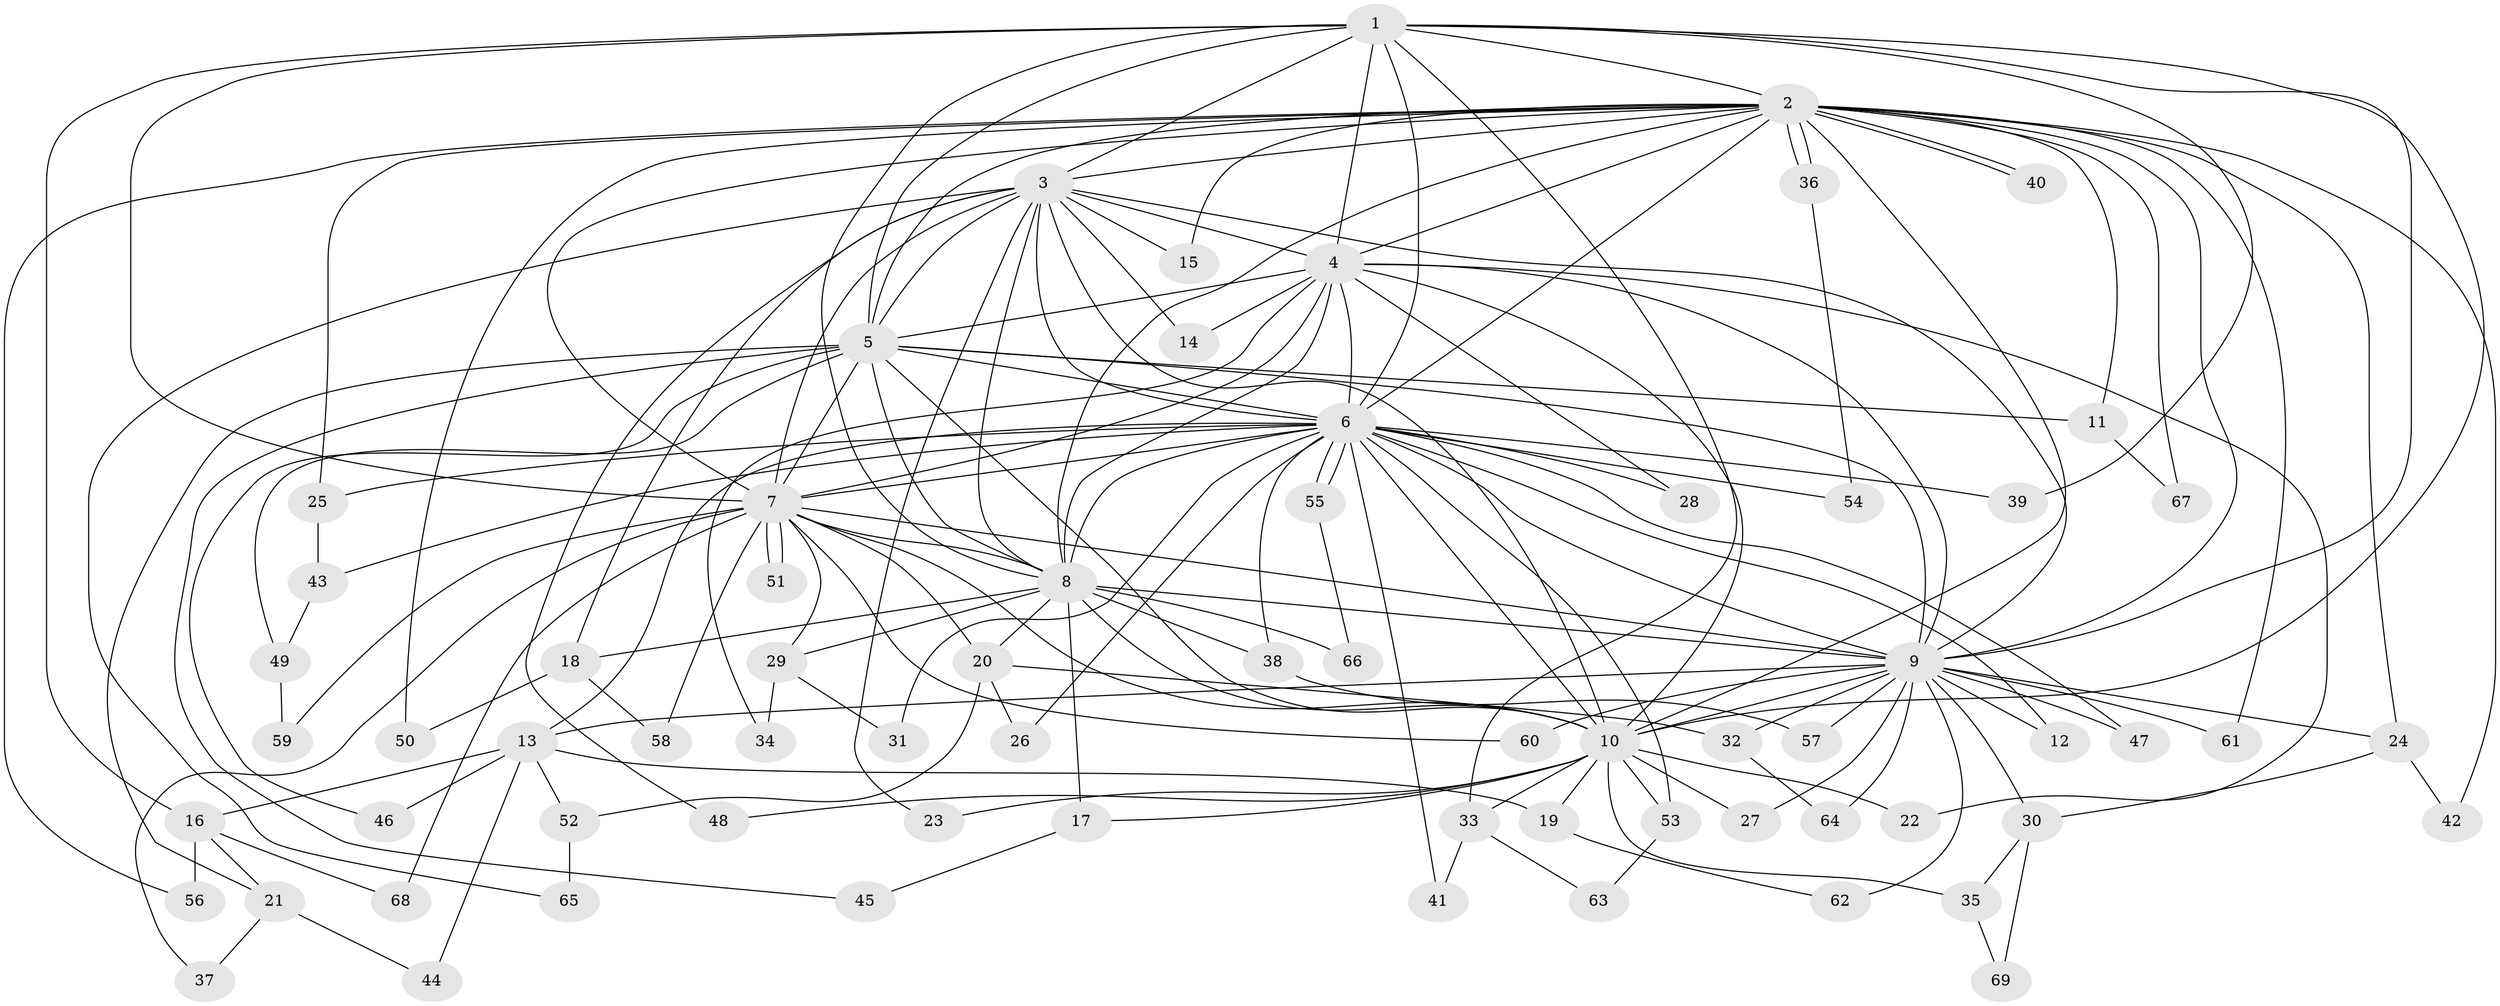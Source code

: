 // coarse degree distribution, {12: 0.08695652173913043, 13: 0.043478260869565216, 11: 0.17391304347826086, 10: 0.043478260869565216, 2: 0.08695652173913043, 7: 0.08695652173913043, 9: 0.08695652173913043, 4: 0.08695652173913043, 5: 0.043478260869565216, 3: 0.2608695652173913}
// Generated by graph-tools (version 1.1) at 2025/49/03/04/25 22:49:55]
// undirected, 69 vertices, 163 edges
graph export_dot {
  node [color=gray90,style=filled];
  1;
  2;
  3;
  4;
  5;
  6;
  7;
  8;
  9;
  10;
  11;
  12;
  13;
  14;
  15;
  16;
  17;
  18;
  19;
  20;
  21;
  22;
  23;
  24;
  25;
  26;
  27;
  28;
  29;
  30;
  31;
  32;
  33;
  34;
  35;
  36;
  37;
  38;
  39;
  40;
  41;
  42;
  43;
  44;
  45;
  46;
  47;
  48;
  49;
  50;
  51;
  52;
  53;
  54;
  55;
  56;
  57;
  58;
  59;
  60;
  61;
  62;
  63;
  64;
  65;
  66;
  67;
  68;
  69;
  1 -- 2;
  1 -- 3;
  1 -- 4;
  1 -- 5;
  1 -- 6;
  1 -- 7;
  1 -- 8;
  1 -- 9;
  1 -- 10;
  1 -- 16;
  1 -- 33;
  1 -- 39;
  2 -- 3;
  2 -- 4;
  2 -- 5;
  2 -- 6;
  2 -- 7;
  2 -- 8;
  2 -- 9;
  2 -- 10;
  2 -- 11;
  2 -- 15;
  2 -- 24;
  2 -- 25;
  2 -- 36;
  2 -- 36;
  2 -- 40;
  2 -- 40;
  2 -- 42;
  2 -- 50;
  2 -- 56;
  2 -- 61;
  2 -- 67;
  3 -- 4;
  3 -- 5;
  3 -- 6;
  3 -- 7;
  3 -- 8;
  3 -- 9;
  3 -- 10;
  3 -- 14;
  3 -- 15;
  3 -- 18;
  3 -- 23;
  3 -- 48;
  3 -- 65;
  4 -- 5;
  4 -- 6;
  4 -- 7;
  4 -- 8;
  4 -- 9;
  4 -- 10;
  4 -- 14;
  4 -- 22;
  4 -- 28;
  4 -- 34;
  5 -- 6;
  5 -- 7;
  5 -- 8;
  5 -- 9;
  5 -- 10;
  5 -- 11;
  5 -- 21;
  5 -- 45;
  5 -- 46;
  5 -- 49;
  6 -- 7;
  6 -- 8;
  6 -- 9;
  6 -- 10;
  6 -- 12;
  6 -- 13;
  6 -- 25;
  6 -- 26;
  6 -- 28;
  6 -- 31;
  6 -- 38;
  6 -- 39;
  6 -- 41;
  6 -- 43;
  6 -- 47;
  6 -- 53;
  6 -- 54;
  6 -- 55;
  6 -- 55;
  7 -- 8;
  7 -- 9;
  7 -- 10;
  7 -- 20;
  7 -- 29;
  7 -- 37;
  7 -- 51;
  7 -- 51;
  7 -- 58;
  7 -- 59;
  7 -- 60;
  7 -- 68;
  8 -- 9;
  8 -- 10;
  8 -- 17;
  8 -- 18;
  8 -- 20;
  8 -- 29;
  8 -- 38;
  8 -- 66;
  9 -- 10;
  9 -- 12;
  9 -- 13;
  9 -- 24;
  9 -- 27;
  9 -- 30;
  9 -- 32;
  9 -- 47;
  9 -- 57;
  9 -- 60;
  9 -- 61;
  9 -- 62;
  9 -- 64;
  10 -- 17;
  10 -- 19;
  10 -- 22;
  10 -- 23;
  10 -- 27;
  10 -- 33;
  10 -- 35;
  10 -- 48;
  10 -- 53;
  11 -- 67;
  13 -- 16;
  13 -- 19;
  13 -- 44;
  13 -- 46;
  13 -- 52;
  16 -- 21;
  16 -- 56;
  16 -- 68;
  17 -- 45;
  18 -- 50;
  18 -- 58;
  19 -- 62;
  20 -- 26;
  20 -- 32;
  20 -- 52;
  21 -- 37;
  21 -- 44;
  24 -- 30;
  24 -- 42;
  25 -- 43;
  29 -- 31;
  29 -- 34;
  30 -- 35;
  30 -- 69;
  32 -- 64;
  33 -- 41;
  33 -- 63;
  35 -- 69;
  36 -- 54;
  38 -- 57;
  43 -- 49;
  49 -- 59;
  52 -- 65;
  53 -- 63;
  55 -- 66;
}
